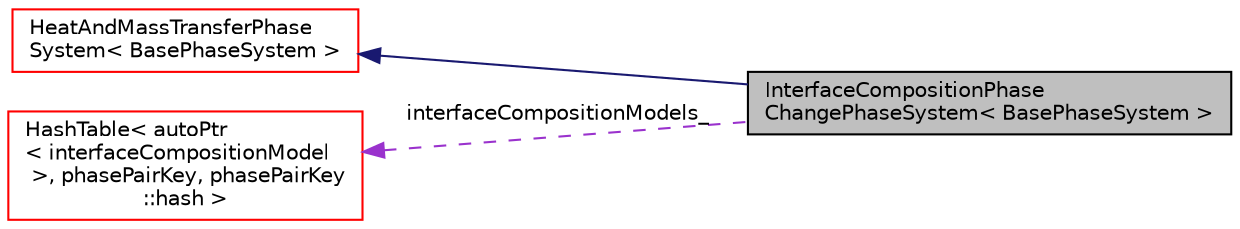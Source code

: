 digraph "InterfaceCompositionPhaseChangePhaseSystem&lt; BasePhaseSystem &gt;"
{
  bgcolor="transparent";
  edge [fontname="Helvetica",fontsize="10",labelfontname="Helvetica",labelfontsize="10"];
  node [fontname="Helvetica",fontsize="10",shape=record];
  rankdir="LR";
  Node1 [label="InterfaceCompositionPhase\lChangePhaseSystem\< BasePhaseSystem \>",height=0.2,width=0.4,color="black", fillcolor="grey75", style="filled", fontcolor="black"];
  Node2 -> Node1 [dir="back",color="midnightblue",fontsize="10",style="solid",fontname="Helvetica"];
  Node2 [label="HeatAndMassTransferPhase\lSystem\< BasePhaseSystem \>",height=0.2,width=0.4,color="red",URL="$a00989.html",tooltip="Base class to support interfacial heat and mass transfer between a number of phases. "];
  Node3 -> Node1 [dir="back",color="darkorchid3",fontsize="10",style="dashed",label=" interfaceCompositionModels_" ,fontname="Helvetica"];
  Node3 [label="HashTable\< autoPtr\l\< interfaceCompositionModel\l \>, phasePairKey, phasePairKey\l::hash \>",height=0.2,width=0.4,color="red",URL="$a00986.html"];
}
